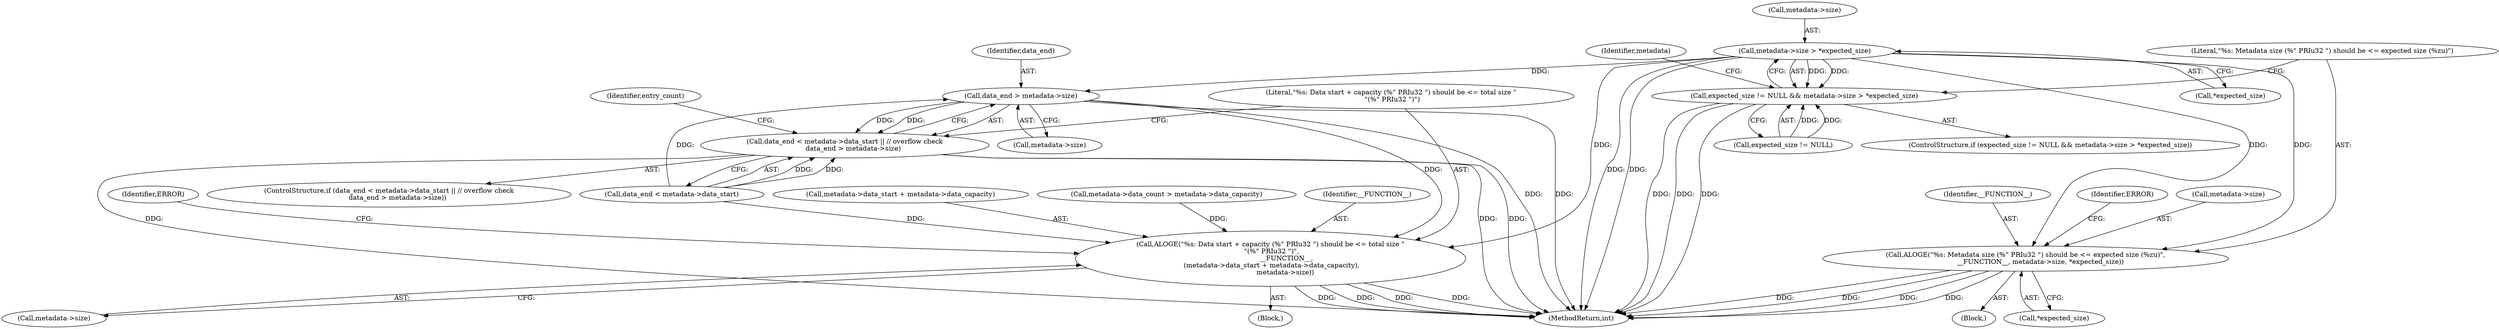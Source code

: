 digraph "0_Android_e9e44f797742f52996ebf307740dad58c28fd9b5_0@pointer" {
"1000178" [label="(Call,metadata->size > *expected_size)"];
"1000174" [label="(Call,expected_size != NULL && metadata->size > *expected_size)"];
"1000185" [label="(Call,ALOGE(\"%s: Metadata size (%\" PRIu32 \") should be <= expected size (%zu)\",\n              __FUNCTION__, metadata->size, *expected_size))"];
"1000293" [label="(Call,data_end > metadata->size)"];
"1000287" [label="(Call,data_end < metadata->data_start || // overflow check\n        data_end > metadata->size)"];
"1000299" [label="(Call,ALOGE(\"%s: Data start + capacity (%\" PRIu32 \") should be <= total size \"\n \"(%\" PRIu32 \")\",\n               __FUNCTION__,\n (metadata->data_start + metadata->data_capacity),\n              metadata->size))"];
"1000287" [label="(Call,data_end < metadata->data_start || // overflow check\n        data_end > metadata->size)"];
"1000316" [label="(Identifier,entry_count)"];
"1000309" [label="(Call,metadata->size)"];
"1000185" [label="(Call,ALOGE(\"%s: Metadata size (%\" PRIu32 \") should be <= expected size (%zu)\",\n              __FUNCTION__, metadata->size, *expected_size))"];
"1000524" [label="(MethodReturn,int)"];
"1000175" [label="(Call,expected_size != NULL)"];
"1000182" [label="(Call,*expected_size)"];
"1000294" [label="(Identifier,data_end)"];
"1000302" [label="(Call,metadata->data_start + metadata->data_capacity)"];
"1000179" [label="(Call,metadata->size)"];
"1000216" [label="(Call,metadata->data_count > metadata->data_capacity)"];
"1000293" [label="(Call,data_end > metadata->size)"];
"1000301" [label="(Identifier,__FUNCTION__)"];
"1000298" [label="(Block,)"];
"1000174" [label="(Call,expected_size != NULL && metadata->size > *expected_size)"];
"1000187" [label="(Identifier,__FUNCTION__)"];
"1000178" [label="(Call,metadata->size > *expected_size)"];
"1000299" [label="(Call,ALOGE(\"%s: Data start + capacity (%\" PRIu32 \") should be <= total size \"\n \"(%\" PRIu32 \")\",\n               __FUNCTION__,\n (metadata->data_start + metadata->data_capacity),\n              metadata->size))"];
"1000313" [label="(Identifier,ERROR)"];
"1000186" [label="(Literal,\"%s: Metadata size (%\" PRIu32 \") should be <= expected size (%zu)\")"];
"1000288" [label="(Call,data_end < metadata->data_start)"];
"1000295" [label="(Call,metadata->size)"];
"1000173" [label="(ControlStructure,if (expected_size != NULL && metadata->size > *expected_size))"];
"1000198" [label="(Identifier,metadata)"];
"1000286" [label="(ControlStructure,if (data_end < metadata->data_start || // overflow check\n        data_end > metadata->size))"];
"1000194" [label="(Identifier,ERROR)"];
"1000184" [label="(Block,)"];
"1000191" [label="(Call,*expected_size)"];
"1000188" [label="(Call,metadata->size)"];
"1000300" [label="(Literal,\"%s: Data start + capacity (%\" PRIu32 \") should be <= total size \"\n \"(%\" PRIu32 \")\")"];
"1000178" -> "1000174"  [label="AST: "];
"1000178" -> "1000182"  [label="CFG: "];
"1000179" -> "1000178"  [label="AST: "];
"1000182" -> "1000178"  [label="AST: "];
"1000174" -> "1000178"  [label="CFG: "];
"1000178" -> "1000524"  [label="DDG: "];
"1000178" -> "1000524"  [label="DDG: "];
"1000178" -> "1000174"  [label="DDG: "];
"1000178" -> "1000174"  [label="DDG: "];
"1000178" -> "1000185"  [label="DDG: "];
"1000178" -> "1000185"  [label="DDG: "];
"1000178" -> "1000293"  [label="DDG: "];
"1000178" -> "1000299"  [label="DDG: "];
"1000174" -> "1000173"  [label="AST: "];
"1000174" -> "1000175"  [label="CFG: "];
"1000175" -> "1000174"  [label="AST: "];
"1000186" -> "1000174"  [label="CFG: "];
"1000198" -> "1000174"  [label="CFG: "];
"1000174" -> "1000524"  [label="DDG: "];
"1000174" -> "1000524"  [label="DDG: "];
"1000174" -> "1000524"  [label="DDG: "];
"1000175" -> "1000174"  [label="DDG: "];
"1000175" -> "1000174"  [label="DDG: "];
"1000185" -> "1000184"  [label="AST: "];
"1000185" -> "1000191"  [label="CFG: "];
"1000186" -> "1000185"  [label="AST: "];
"1000187" -> "1000185"  [label="AST: "];
"1000188" -> "1000185"  [label="AST: "];
"1000191" -> "1000185"  [label="AST: "];
"1000194" -> "1000185"  [label="CFG: "];
"1000185" -> "1000524"  [label="DDG: "];
"1000185" -> "1000524"  [label="DDG: "];
"1000185" -> "1000524"  [label="DDG: "];
"1000185" -> "1000524"  [label="DDG: "];
"1000293" -> "1000287"  [label="AST: "];
"1000293" -> "1000295"  [label="CFG: "];
"1000294" -> "1000293"  [label="AST: "];
"1000295" -> "1000293"  [label="AST: "];
"1000287" -> "1000293"  [label="CFG: "];
"1000293" -> "1000524"  [label="DDG: "];
"1000293" -> "1000524"  [label="DDG: "];
"1000293" -> "1000287"  [label="DDG: "];
"1000293" -> "1000287"  [label="DDG: "];
"1000288" -> "1000293"  [label="DDG: "];
"1000293" -> "1000299"  [label="DDG: "];
"1000287" -> "1000286"  [label="AST: "];
"1000287" -> "1000288"  [label="CFG: "];
"1000288" -> "1000287"  [label="AST: "];
"1000300" -> "1000287"  [label="CFG: "];
"1000316" -> "1000287"  [label="CFG: "];
"1000287" -> "1000524"  [label="DDG: "];
"1000287" -> "1000524"  [label="DDG: "];
"1000287" -> "1000524"  [label="DDG: "];
"1000288" -> "1000287"  [label="DDG: "];
"1000288" -> "1000287"  [label="DDG: "];
"1000299" -> "1000298"  [label="AST: "];
"1000299" -> "1000309"  [label="CFG: "];
"1000300" -> "1000299"  [label="AST: "];
"1000301" -> "1000299"  [label="AST: "];
"1000302" -> "1000299"  [label="AST: "];
"1000309" -> "1000299"  [label="AST: "];
"1000313" -> "1000299"  [label="CFG: "];
"1000299" -> "1000524"  [label="DDG: "];
"1000299" -> "1000524"  [label="DDG: "];
"1000299" -> "1000524"  [label="DDG: "];
"1000299" -> "1000524"  [label="DDG: "];
"1000288" -> "1000299"  [label="DDG: "];
"1000216" -> "1000299"  [label="DDG: "];
}
